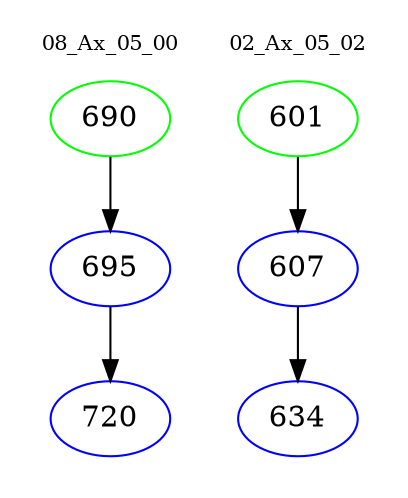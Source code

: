 digraph{
subgraph cluster_0 {
color = white
label = "08_Ax_05_00";
fontsize=10;
T0_690 [label="690", color="green"]
T0_690 -> T0_695 [color="black"]
T0_695 [label="695", color="blue"]
T0_695 -> T0_720 [color="black"]
T0_720 [label="720", color="blue"]
}
subgraph cluster_1 {
color = white
label = "02_Ax_05_02";
fontsize=10;
T1_601 [label="601", color="green"]
T1_601 -> T1_607 [color="black"]
T1_607 [label="607", color="blue"]
T1_607 -> T1_634 [color="black"]
T1_634 [label="634", color="blue"]
}
}
